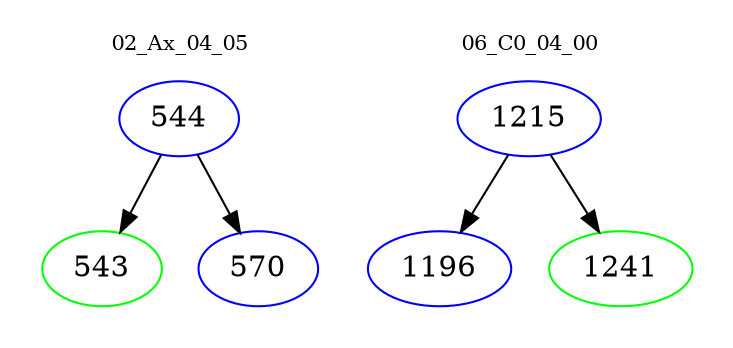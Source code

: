 digraph{
subgraph cluster_0 {
color = white
label = "02_Ax_04_05";
fontsize=10;
T0_544 [label="544", color="blue"]
T0_544 -> T0_543 [color="black"]
T0_543 [label="543", color="green"]
T0_544 -> T0_570 [color="black"]
T0_570 [label="570", color="blue"]
}
subgraph cluster_1 {
color = white
label = "06_C0_04_00";
fontsize=10;
T1_1215 [label="1215", color="blue"]
T1_1215 -> T1_1196 [color="black"]
T1_1196 [label="1196", color="blue"]
T1_1215 -> T1_1241 [color="black"]
T1_1241 [label="1241", color="green"]
}
}
